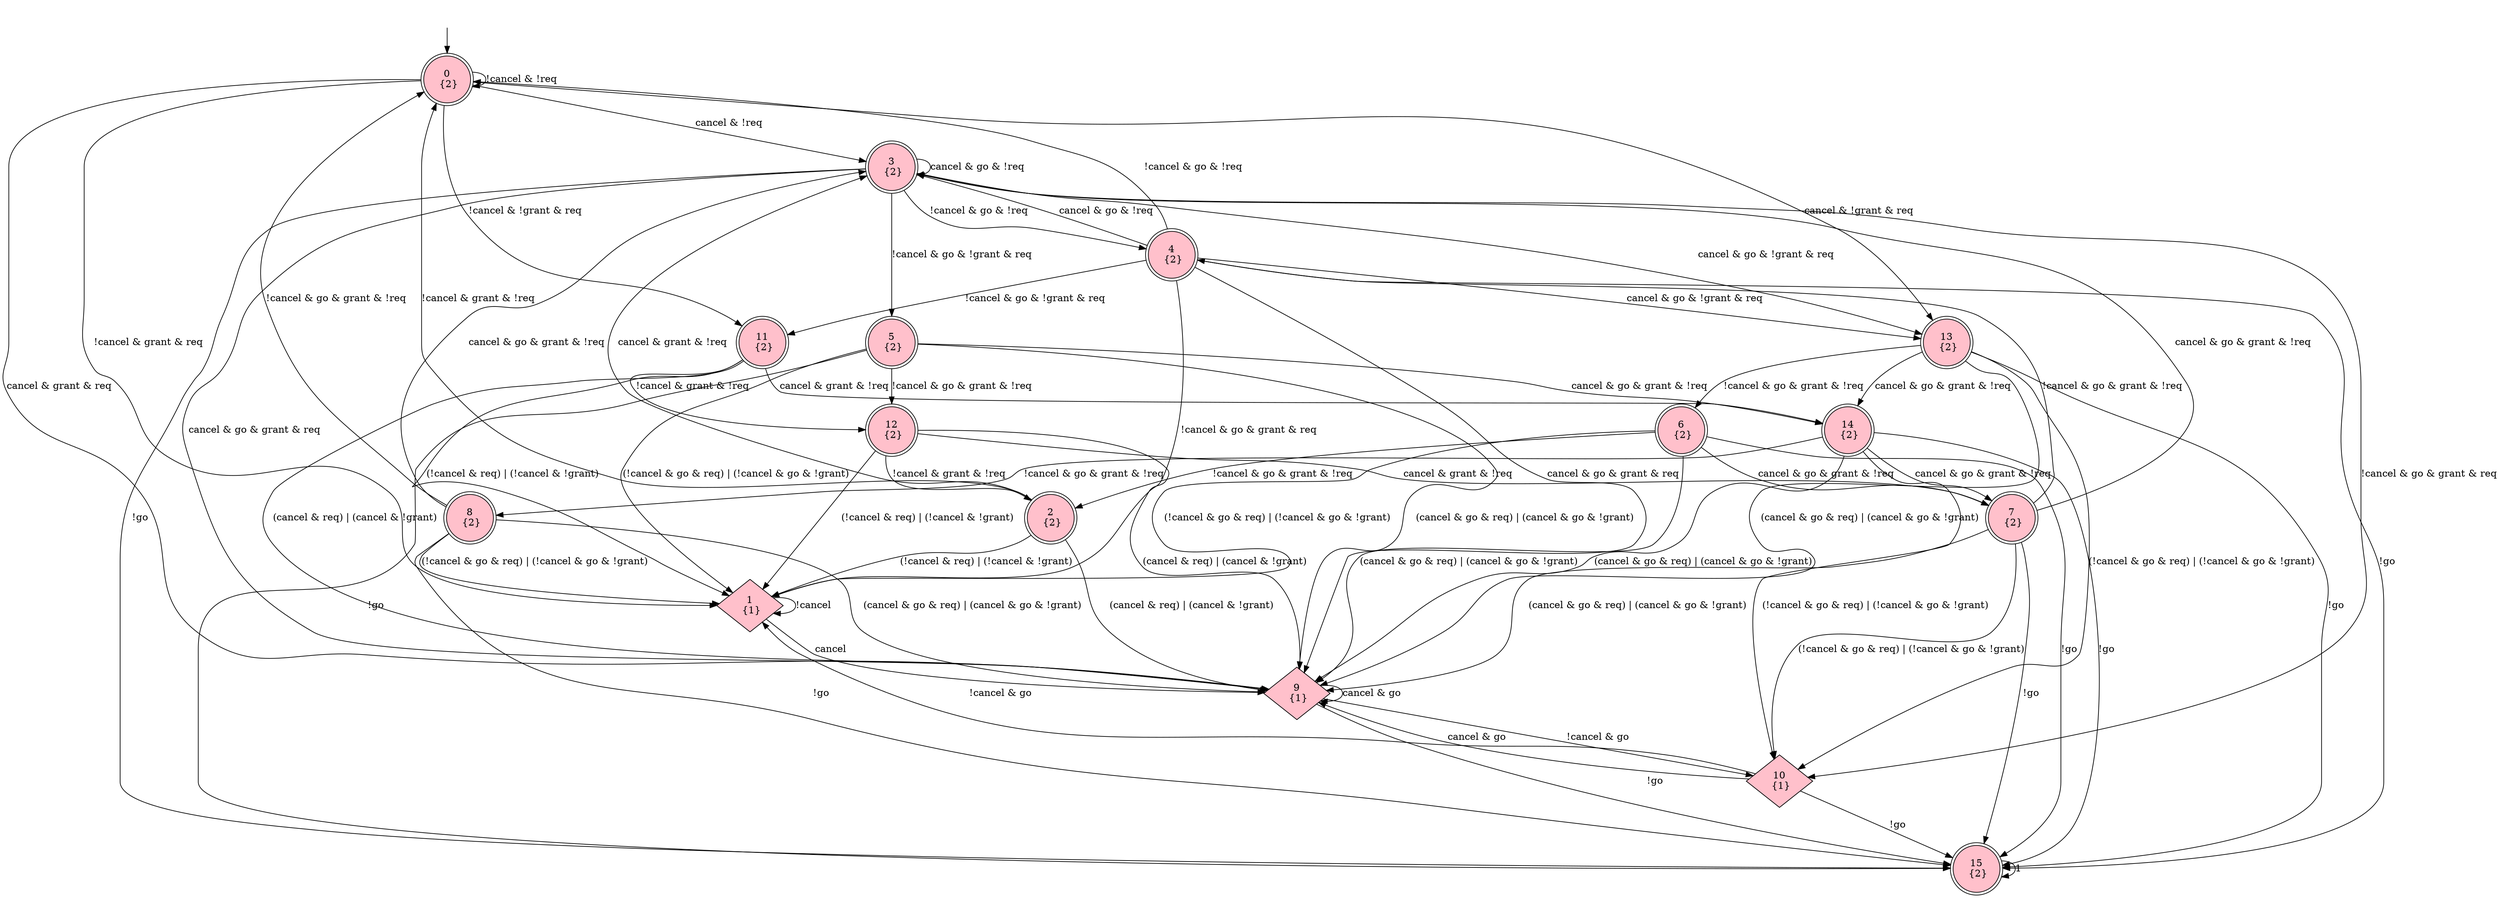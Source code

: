 digraph G {
    start [shape="none", label=""];
    start -> 0;
    0 [shape="circle", peripheries=2, style="filled", fillcolor="pink", label="0\n {2}"];
    1 [shape="diamond", peripheries=1, style="filled", fillcolor="pink", label="1\n {1}"];
    2 [shape="circle", peripheries=2, style="filled", fillcolor="pink", label="2\n {2}"];
    3 [shape="circle", peripheries=2, style="filled", fillcolor="pink", label="3\n {2}"];
    4 [shape="circle", peripheries=2, style="filled", fillcolor="pink", label="4\n {2}"];
    5 [shape="circle", peripheries=2, style="filled", fillcolor="pink", label="5\n {2}"];
    6 [shape="circle", peripheries=2, style="filled", fillcolor="pink", label="6\n {2}"];
    7 [shape="circle", peripheries=2, style="filled", fillcolor="pink", label="7\n {2}"];
    8 [shape="circle", peripheries=2, style="filled", fillcolor="pink", label="8\n {2}"];
    9 [shape="diamond", peripheries=1, style="filled", fillcolor="pink", label="9\n {1}"];
    10 [shape="diamond", peripheries=1, style="filled", fillcolor="pink", label="10\n {1}"];
    11 [shape="circle", peripheries=2, style="filled", fillcolor="pink", label="11\n {2}"];
    12 [shape="circle", peripheries=2, style="filled", fillcolor="pink", label="12\n {2}"];
    13 [shape="circle", peripheries=2, style="filled", fillcolor="pink", label="13\n {2}"];
    14 [shape="circle", peripheries=2, style="filled", fillcolor="pink", label="14\n {2}"];
    15 [shape="circle", peripheries=2, style="filled", fillcolor="pink", label="15\n {2}"];
    0 -> 0 [label="!cancel & !req"];
    0 -> 1 [label="!cancel & grant & req"];
    0 -> 3 [label="cancel & !req"];
    0 -> 9 [label="cancel & grant & req"];
    0 -> 11 [label="!cancel & !grant & req"];
    0 -> 13 [label="cancel & !grant & req"];
    1 -> 1 [label="!cancel"];
    1 -> 9 [label="cancel"];
    2 -> 0 [label="!cancel & grant & !req"];
    2 -> 1 [label="(!cancel & req) | (!cancel & !grant)"];
    2 -> 3 [label="cancel & grant & !req"];
    2 -> 9 [label="(cancel & req) | (cancel & !grant)"];
    3 -> 3 [label="cancel & go & !req"];
    3 -> 4 [label="!cancel & go & !req"];
    3 -> 5 [label="!cancel & go & !grant & req"];
    3 -> 9 [label="cancel & go & grant & req"];
    3 -> 10 [label="!cancel & go & grant & req"];
    3 -> 13 [label="cancel & go & !grant & req"];
    3 -> 15 [label="!go"];
    4 -> 0 [label="!cancel & go & !req"];
    4 -> 1 [label="!cancel & go & grant & req"];
    4 -> 3 [label="cancel & go & !req"];
    4 -> 9 [label="cancel & go & grant & req"];
    4 -> 11 [label="!cancel & go & !grant & req"];
    4 -> 13 [label="cancel & go & !grant & req"];
    4 -> 15 [label="!go"];
    5 -> 1 [label="(!cancel & go & req) | (!cancel & go & !grant)"];
    5 -> 9 [label="(cancel & go & req) | (cancel & go & !grant)"];
    5 -> 12 [label="!cancel & go & grant & !req"];
    5 -> 14 [label="cancel & go & grant & !req"];
    5 -> 15 [label="!go"];
    6 -> 1 [label="(!cancel & go & req) | (!cancel & go & !grant)"];
    6 -> 2 [label="!cancel & go & grant & !req"];
    6 -> 7 [label="cancel & go & grant & !req"];
    6 -> 9 [label="(cancel & go & req) | (cancel & go & !grant)"];
    6 -> 15 [label="!go"];
    7 -> 3 [label="cancel & go & grant & !req"];
    7 -> 4 [label="!cancel & go & grant & !req"];
    7 -> 9 [label="(cancel & go & req) | (cancel & go & !grant)"];
    7 -> 10 [label="(!cancel & go & req) | (!cancel & go & !grant)"];
    7 -> 15 [label="!go"];
    8 -> 0 [label="!cancel & go & grant & !req"];
    8 -> 1 [label="(!cancel & go & req) | (!cancel & go & !grant)"];
    8 -> 3 [label="cancel & go & grant & !req"];
    8 -> 9 [label="(cancel & go & req) | (cancel & go & !grant)"];
    8 -> 15 [label="!go"];
    9 -> 9 [label="cancel & go"];
    9 -> 10 [label="!cancel & go"];
    9 -> 15 [label="!go"];
    10 -> 1 [label="!cancel & go"];
    10 -> 9 [label="cancel & go"];
    10 -> 15 [label="!go"];
    11 -> 1 [label="(!cancel & req) | (!cancel & !grant)"];
    11 -> 9 [label="(cancel & req) | (cancel & !grant)"];
    11 -> 12 [label="!cancel & grant & !req"];
    11 -> 14 [label="cancel & grant & !req"];
    12 -> 1 [label="(!cancel & req) | (!cancel & !grant)"];
    12 -> 2 [label="!cancel & grant & !req"];
    12 -> 7 [label="cancel & grant & !req"];
    12 -> 9 [label="(cancel & req) | (cancel & !grant)"];
    13 -> 6 [label="!cancel & go & grant & !req"];
    13 -> 9 [label="(cancel & go & req) | (cancel & go & !grant)"];
    13 -> 10 [label="(!cancel & go & req) | (!cancel & go & !grant)"];
    13 -> 14 [label="cancel & go & grant & !req"];
    13 -> 15 [label="!go"];
    14 -> 7 [label="cancel & go & grant & !req"];
    14 -> 8 [label="!cancel & go & grant & !req"];
    14 -> 9 [label="(cancel & go & req) | (cancel & go & !grant)"];
    14 -> 10 [label="(!cancel & go & req) | (!cancel & go & !grant)"];
    14 -> 15 [label="!go"];
    15 -> 15 [label="1"];
}
